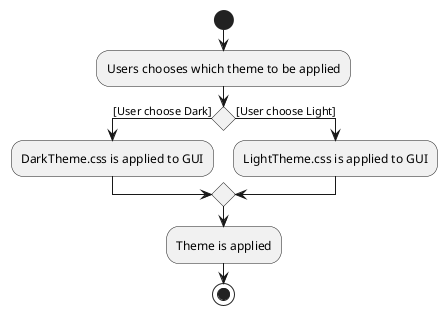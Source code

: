 @startuml
start
:Users chooses which theme to be applied;
if () then([User choose Dark])
    :DarkTheme.css is applied to GUI;
else ([User choose Light])
    :LightTheme.css is applied to GUI;
endif
:Theme is applied;

stop
@enduml
